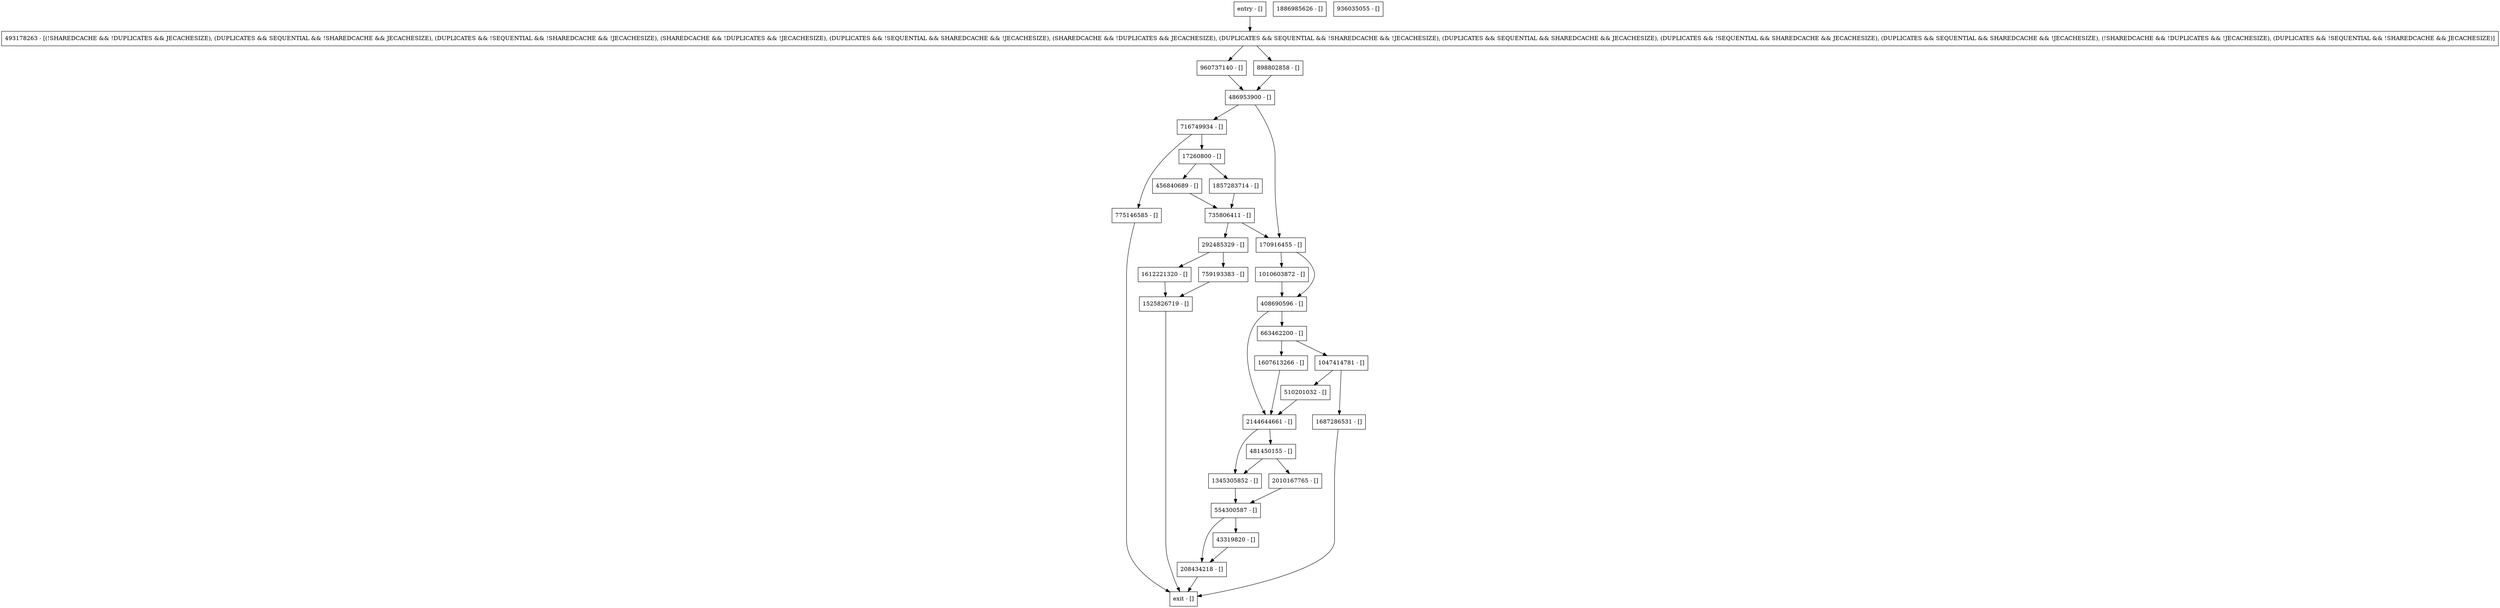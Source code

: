 digraph <init> {
node [shape=record];
17260800 [label="17260800 - []"];
456840689 [label="456840689 - []"];
2010167765 [label="2010167765 - []"];
1525826719 [label="1525826719 - []"];
1047414781 [label="1047414781 - []"];
208434218 [label="208434218 - []"];
716749934 [label="716749934 - []"];
493178263 [label="493178263 - [(!SHAREDCACHE && !DUPLICATES && JECACHESIZE), (DUPLICATES && SEQUENTIAL && !SHAREDCACHE && JECACHESIZE), (DUPLICATES && !SEQUENTIAL && !SHAREDCACHE && !JECACHESIZE), (SHAREDCACHE && !DUPLICATES && !JECACHESIZE), (DUPLICATES && !SEQUENTIAL && SHAREDCACHE && !JECACHESIZE), (SHAREDCACHE && !DUPLICATES && JECACHESIZE), (DUPLICATES && SEQUENTIAL && !SHAREDCACHE && !JECACHESIZE), (DUPLICATES && SEQUENTIAL && SHAREDCACHE && JECACHESIZE), (DUPLICATES && !SEQUENTIAL && SHAREDCACHE && JECACHESIZE), (DUPLICATES && SEQUENTIAL && SHAREDCACHE && !JECACHESIZE), (!SHAREDCACHE && !DUPLICATES && !JECACHESIZE), (DUPLICATES && !SEQUENTIAL && !SHAREDCACHE && JECACHESIZE)]"];
1857283714 [label="1857283714 - []"];
960737140 [label="960737140 - []"];
43319820 [label="43319820 - []"];
292485329 [label="292485329 - []"];
1607613266 [label="1607613266 - []"];
1345305852 [label="1345305852 - []"];
1612221320 [label="1612221320 - []"];
1886985626 [label="1886985626 - []"];
936035055 [label="936035055 - []"];
775146585 [label="775146585 - []"];
735806411 [label="735806411 - []"];
663462200 [label="663462200 - []"];
510201032 [label="510201032 - []"];
1687286531 [label="1687286531 - []"];
entry [label="entry - []"];
exit [label="exit - []"];
1010603872 [label="1010603872 - []"];
759193383 [label="759193383 - []"];
486953900 [label="486953900 - []"];
170916455 [label="170916455 - []"];
2144644661 [label="2144644661 - []"];
481450155 [label="481450155 - []"];
408690596 [label="408690596 - []"];
554300587 [label="554300587 - []"];
898802858 [label="898802858 - []"];
entry;
exit;
17260800 -> 456840689;
17260800 -> 1857283714;
456840689 -> 735806411;
2010167765 -> 554300587;
1525826719 -> exit;
1047414781 -> 1687286531;
1047414781 -> 510201032;
208434218 -> exit;
716749934 -> 17260800;
716749934 -> 775146585;
493178263 -> 898802858;
493178263 -> 960737140;
1857283714 -> 735806411;
960737140 -> 486953900;
43319820 -> 208434218;
292485329 -> 759193383;
292485329 -> 1612221320;
1607613266 -> 2144644661;
1345305852 -> 554300587;
1612221320 -> 1525826719;
775146585 -> exit;
735806411 -> 170916455;
735806411 -> 292485329;
663462200 -> 1047414781;
663462200 -> 1607613266;
510201032 -> 2144644661;
1687286531 -> exit;
entry -> 493178263;
1010603872 -> 408690596;
759193383 -> 1525826719;
486953900 -> 170916455;
486953900 -> 716749934;
170916455 -> 1010603872;
170916455 -> 408690596;
2144644661 -> 481450155;
2144644661 -> 1345305852;
481450155 -> 2010167765;
481450155 -> 1345305852;
408690596 -> 2144644661;
408690596 -> 663462200;
554300587 -> 43319820;
554300587 -> 208434218;
898802858 -> 486953900;
}

